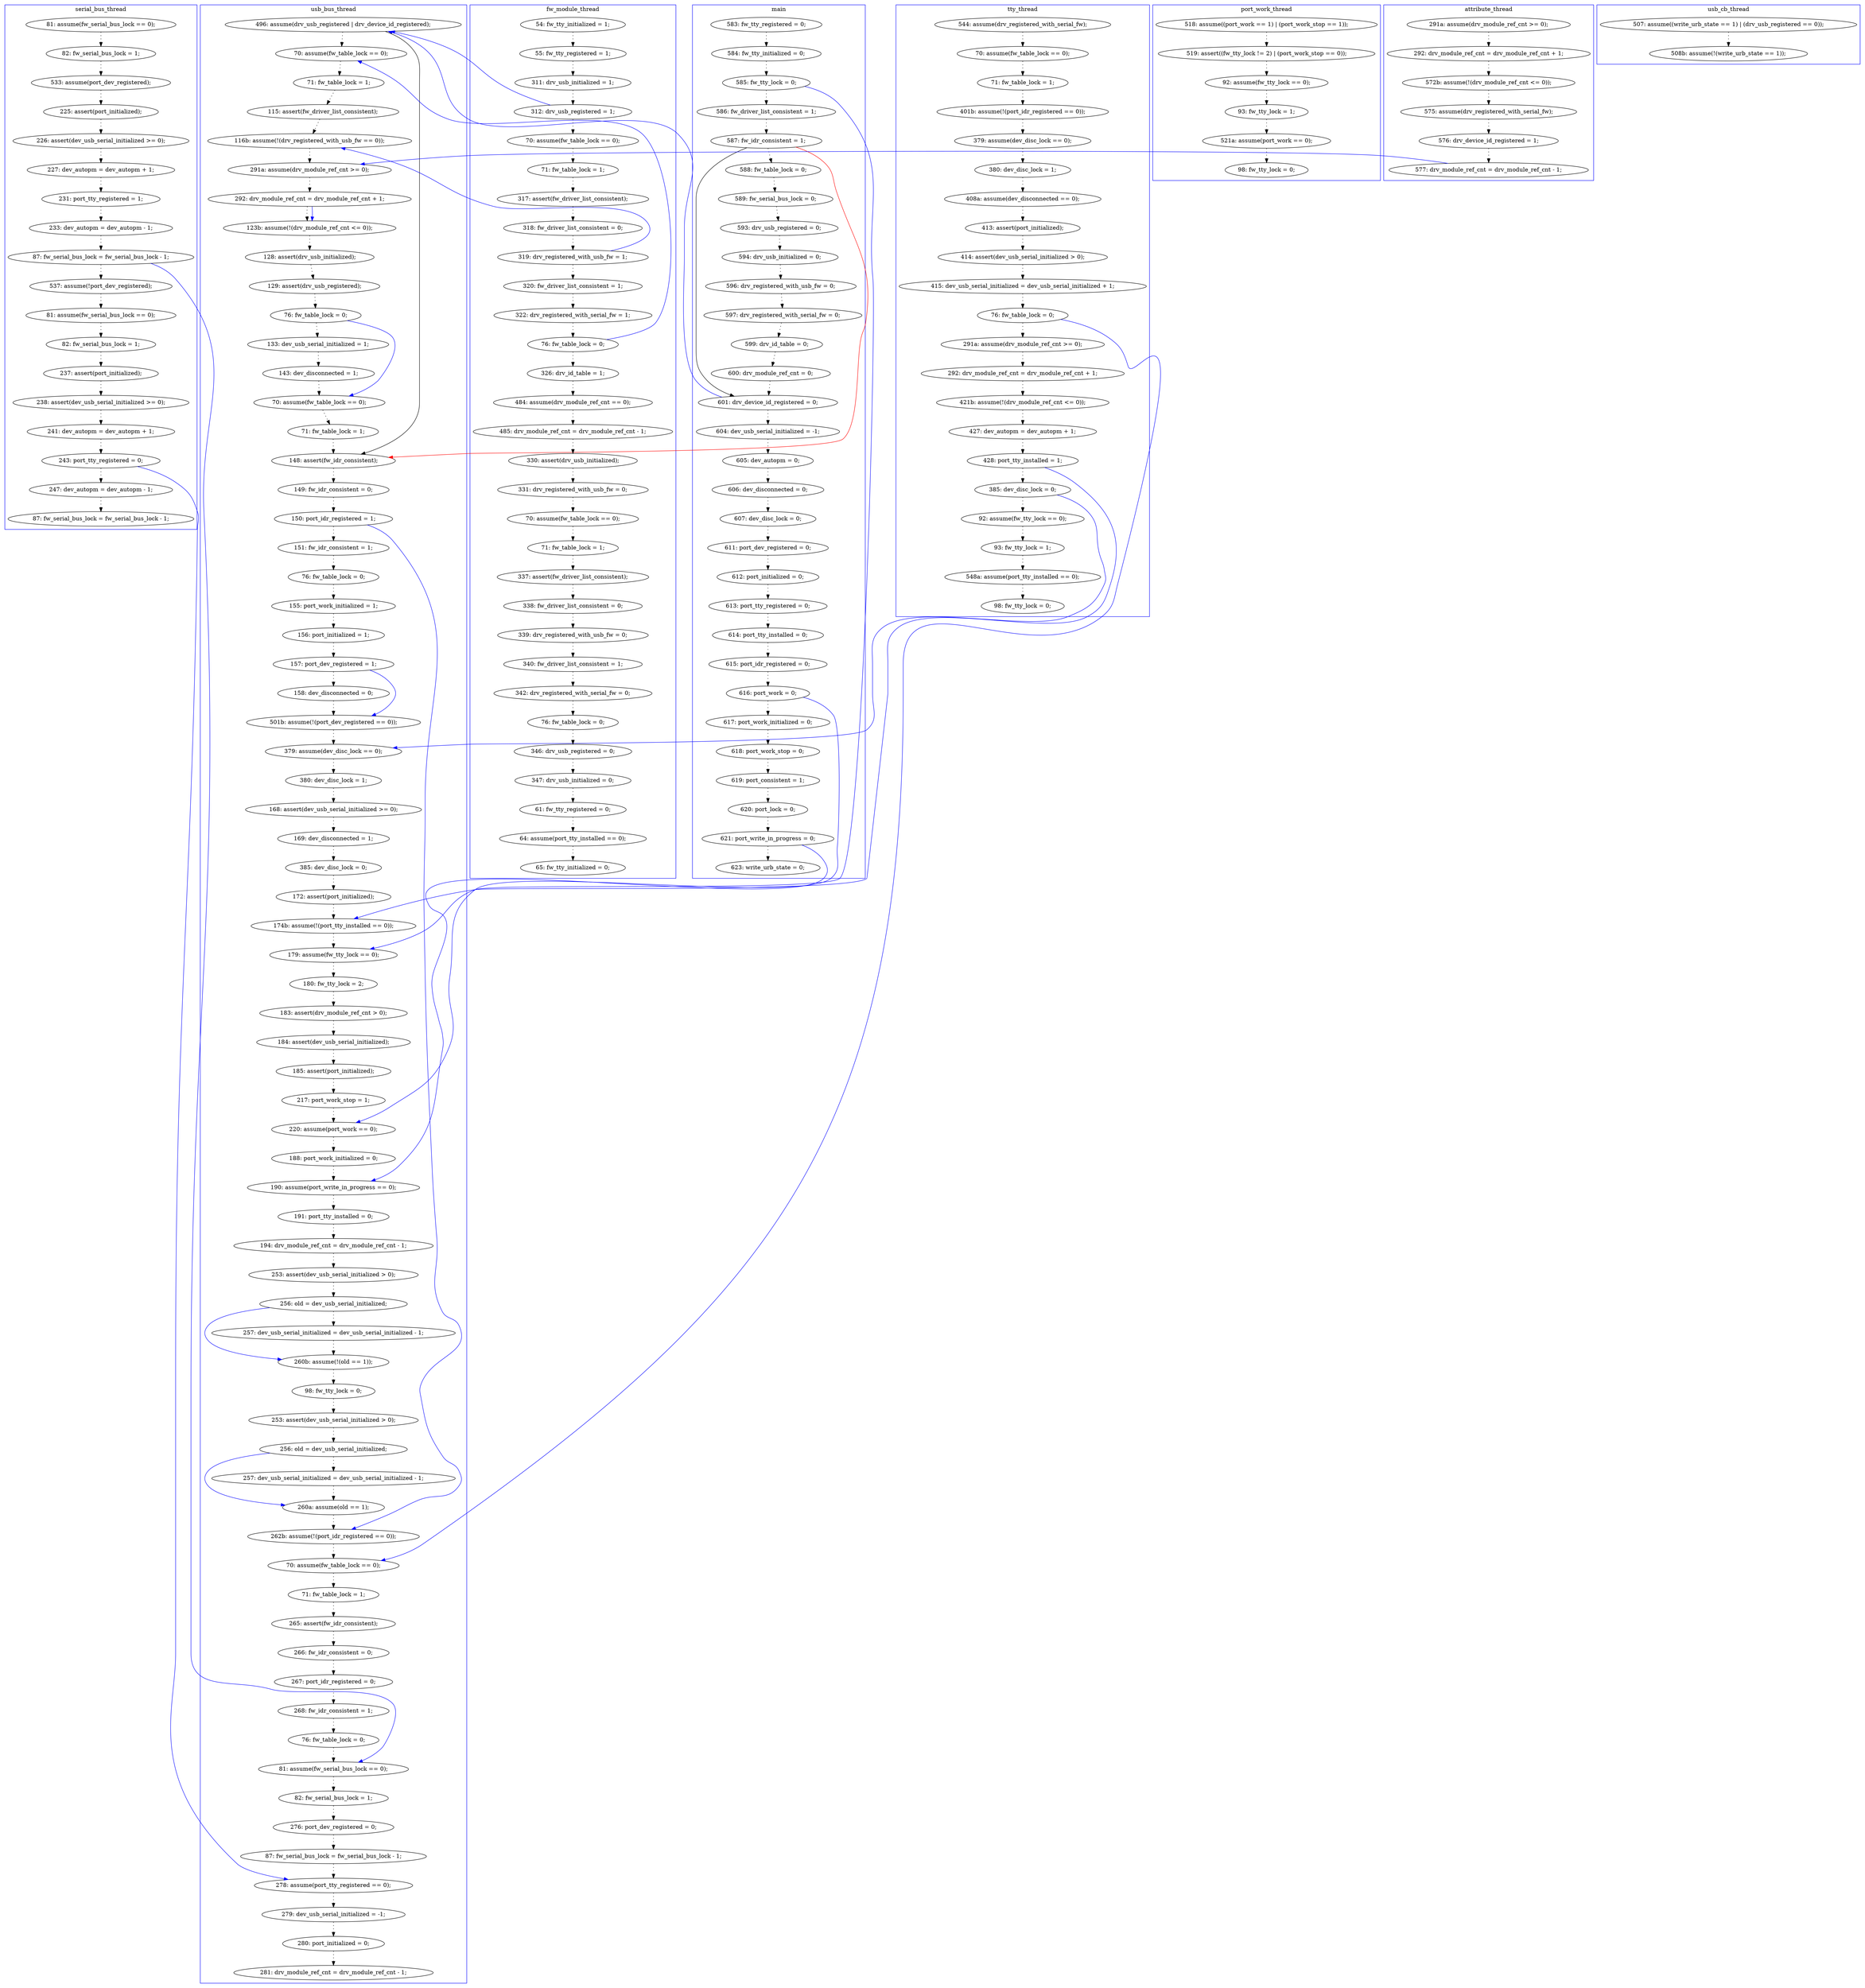 digraph ProofObject {
	105 -> 106 [style = dotted, color = black]
	4 -> 193 [color = Blue, constraint = false]
	85 -> 87 [style = dotted, color = black]
	166 -> 218 [style = dotted, color = black]
	179 -> 180 [color = Blue, constraint = false]
	211 -> 212 [style = dotted, color = black]
	130 -> 133 [style = dotted, color = black]
	241 -> 243 [style = dotted, color = black]
	215 -> 224 [style = dotted, color = black]
	22 -> 23 [style = dotted, color = black]
	165 -> 175 [style = dotted, color = black]
	15 -> 16 [style = dotted, color = black]
	201 -> 203 [style = dotted, color = black]
	151 -> 152 [style = dotted, color = black]
	28 -> 29 [style = dotted, color = black]
	2 -> 3 [style = dotted, color = black]
	147 -> 170 [style = dotted, color = black]
	135 -> 136 [style = dotted, color = black]
	204 -> 205 [style = dotted, color = black]
	136 -> 141 [style = dotted, color = black]
	8 -> 9 [style = dotted, color = black]
	218 -> 219 [style = dotted, color = black]
	331 -> 332 [style = dotted, color = black]
	143 -> 147 [style = dotted, color = black]
	175 -> 176 [style = dotted, color = black]
	15 -> 60 [color = Blue, constraint = false]
	332 -> 337 [style = dotted, color = black]
	276 -> 278 [style = dotted, color = black]
	16 -> 17 [style = dotted, color = black]
	5 -> 6 [style = dotted, color = black]
	133 -> 137 [style = dotted, color = black]
	63 -> 77 [style = dotted, color = black]
	137 -> 140 [style = dotted, color = black]
	77 -> 207 [style = dotted, color = black]
	237 -> 238 [style = dotted, color = black]
	278 -> 305 [style = dotted, color = black]
	45 -> 47 [style = dotted, color = black]
	27 -> 28 [style = dotted, color = black]
	111 -> 113 [style = dotted, color = black]
	170 -> 180 [style = dotted, color = black]
	350 -> 357 [style = dotted, color = black]
	176 -> 192 [color = Blue, constraint = false]
	246 -> 247 [style = dotted, color = black]
	254 -> 259 [style = dotted, color = black]
	162 -> 165 [style = dotted, color = black]
	343 -> 344 [style = dotted, color = black]
	60 -> 78 [style = dotted, color = black]
	97 -> 99 [style = dotted, color = black]
	52 -> 53 [style = dotted, color = black]
	213 -> 215 [style = dotted, color = black]
	205 -> 206 [style = dotted, color = black]
	269 -> 275 [style = dotted, color = black]
	145 -> 146 [style = dotted, color = black]
	274 -> 280 [style = dotted, color = black]
	51 -> 166 [style = dotted, color = black]
	68 -> 135 [style = dotted, color = black]
	96 -> 97 [style = dotted, color = black]
	12 -> 13 [style = dotted, color = black]
	26 -> 27 [style = dotted, color = black]
	304 -> 329 [style = dotted, color = black]
	194 -> 195 [style = dotted, color = black]
	47 -> 60 [color = Blue, constraint = false]
	161 -> 162 [style = dotted, color = black]
	238 -> 241 [color = Blue, constraint = false]
	111 -> 123 [color = Blue, constraint = false]
	293 -> 294 [color = Blue, constraint = false]
	206 -> 211 [style = dotted, color = black]
	99 -> 101 [color = Blue, constraint = false]
	79 -> 85 [style = dotted, color = black]
	6 -> 15 [color = Black]
	365 -> 366 [style = dotted, color = black]
	6 -> 7 [style = dotted, color = black]
	141 -> 145 [style = dotted, color = black]
	140 -> 143 [style = dotted, color = black]
	146 -> 150 [style = dotted, color = black]
	190 -> 192 [style = dotted, color = black]
	40 -> 45 [style = dotted, color = black]
	25 -> 26 [style = dotted, color = black]
	351 -> 354 [style = dotted, color = black]
	341 -> 342 [style = dotted, color = black]
	181 -> 183 [style = dotted, color = black]
	224 -> 237 [style = dotted, color = black]
	285 -> 289 [style = dotted, color = black]
	306 -> 310 [style = dotted, color = black]
	284 -> 285 [style = dotted, color = black]
	47 -> 52 [style = dotted, color = black]
	30 -> 204 [color = Blue, constraint = false]
	300 -> 331 [style = dotted, color = black]
	271 -> 274 [style = dotted, color = black]
	197 -> 200 [style = dotted, color = black]
	239 -> 241 [style = dotted, color = black]
	176 -> 179 [style = dotted, color = black]
	293 -> 304 [style = dotted, color = black]
	180 -> 181 [style = dotted, color = black]
	120 -> 123 [style = dotted, color = black]
	102 -> 105 [style = dotted, color = black]
	289 -> 290 [style = dotted, color = black]
	243 -> 246 [style = dotted, color = black]
	18 -> 19 [style = dotted, color = black]
	87 -> 101 [style = dotted, color = black]
	150 -> 151 [style = dotted, color = black]
	61 -> 63 [style = dotted, color = black]
	6 -> 126 [color = Red, constraint = false]
	280 -> 294 [style = dotted, color = black]
	324 -> 325 [style = dotted, color = black]
	59 -> 61 [style = dotted, color = black]
	183 -> 185 [style = dotted, color = black]
	23 -> 24 [style = dotted, color = black]
	196 -> 197 [style = dotted, color = black]
	357 -> 364 [style = dotted, color = black]
	11 -> 12 [style = dotted, color = black]
	156 -> 246 [color = Blue, constraint = false]
	126 -> 128 [style = dotted, color = black]
	305 -> 306 [style = dotted, color = black]
	269 -> 270 [color = Blue, constraint = false]
	30 -> 31 [style = dotted, color = black]
	253 -> 256 [style = dotted, color = black]
	91 -> 94 [style = dotted, color = black]
	348 -> 350 [style = dotted, color = black]
	78 -> 79 [style = dotted, color = black]
	113 -> 120 [style = dotted, color = black]
	337 -> 338 [style = dotted, color = black]
	50 -> 51 [style = dotted, color = black]
	290 -> 292 [style = dotted, color = black]
	325 -> 328 [style = dotted, color = black]
	342 -> 343 [style = dotted, color = black]
	59 -> 87 [color = Blue, constraint = false]
	29 -> 30 [style = dotted, color = black]
	270 -> 271 [style = dotted, color = black]
	20 -> 21 [style = dotted, color = black]
	106 -> 108 [style = dotted, color = black]
	310 -> 320 [style = dotted, color = black]
	192 -> 193 [style = dotted, color = black]
	295 -> 296 [style = dotted, color = black]
	249 -> 250 [style = dotted, color = black]
	364 -> 365 [style = dotted, color = black]
	24 -> 25 [style = dotted, color = black]
	238 -> 239 [style = dotted, color = black]
	195 -> 196 [style = dotted, color = black]
	143 -> 170 [color = Blue, constraint = false]
	153 -> 156 [style = dotted, color = black]
	256 -> 269 [style = dotted, color = black]
	179 -> 324 [style = dotted, color = black]
	299 -> 300 [style = dotted, color = black]
	57 -> 59 [style = dotted, color = black]
	101 -> 102 [style = dotted, color = black]
	252 -> 254 [style = dotted, color = black]
	220 -> 253 [style = dotted, color = black]
	207 -> 299 [style = dotted, color = black]
	7 -> 8 [style = dotted, color = black]
	4 -> 5 [style = dotted, color = black]
	90 -> 91 [style = dotted, color = black]
	3 -> 4 [style = dotted, color = black]
	296 -> 297 [style = dotted, color = black]
	38 -> 40 [style = dotted, color = black]
	129 -> 130 [style = dotted, color = black]
	345 -> 348 [style = dotted, color = black]
	152 -> 153 [style = dotted, color = black]
	250 -> 252 [style = dotted, color = black]
	94 -> 96 [style = dotted, color = black]
	203 -> 204 [style = dotted, color = black]
	188 -> 190 [style = dotted, color = black]
	275 -> 284 [style = dotted, color = black]
	124 -> 126 [style = dotted, color = black]
	25 -> 201 [color = Blue, constraint = false]
	14 -> 15 [style = dotted, color = black]
	212 -> 213 [style = dotted, color = black]
	344 -> 345 [style = dotted, color = black]
	200 -> 201 [style = dotted, color = black]
	56 -> 57 [style = dotted, color = black]
	19 -> 20 [style = dotted, color = black]
	53 -> 56 [style = dotted, color = black]
	247 -> 249 [style = dotted, color = black]
	77 -> 78 [color = Blue, constraint = false]
	219 -> 220 [style = dotted, color = black]
	294 -> 295 [style = dotted, color = black]
	13 -> 14 [style = dotted, color = black]
	17 -> 18 [style = dotted, color = black]
	259 -> 270 [style = dotted, color = black]
	193 -> 194 [style = dotted, color = black]
	128 -> 129 [style = dotted, color = black]
	60 -> 126 [color = Black]
	185 -> 188 [style = dotted, color = black]
	129 -> 243 [color = Blue, constraint = false]
	123 -> 124 [style = dotted, color = black]
	292 -> 293 [style = dotted, color = black]
	328 -> 356 [style = dotted, color = black]
	10 -> 11 [style = dotted, color = black]
	212 -> 215 [color = Blue, constraint = false]
	21 -> 22 [style = dotted, color = black]
	156 -> 161 [style = dotted, color = black]
	102 -> 105 [color = Blue, constraint = false]
	9 -> 10 [style = dotted, color = black]
	338 -> 341 [style = dotted, color = black]
	108 -> 111 [style = dotted, color = black]
	subgraph cluster6 {
		label = usb_cb_thread
		color = blue
		354  [label = "508b: assume(!(write_urb_state == 1));"]
		351  [label = "507: assume((write_urb_state == 1) | (drv_usb_registered == 0));"]
	}
	subgraph cluster5 {
		label = attribute_thread
		color = blue
		96  [label = "575: assume(drv_registered_with_serial_fw);"]
		97  [label = "576: drv_device_id_registered = 1;"]
		94  [label = "572b: assume(!(drv_module_ref_cnt <= 0));"]
		99  [label = "577: drv_module_ref_cnt = drv_module_ref_cnt - 1;"]
		91  [label = "292: drv_module_ref_cnt = drv_module_ref_cnt + 1;"]
		90  [label = "291a: assume(drv_module_ref_cnt >= 0);"]
	}
	subgraph cluster0 {
		label = main
		color = blue
		13  [label = "599: drv_id_table = 0;"]
		14  [label = "600: drv_module_ref_cnt = 0;"]
		27  [label = "618: port_work_stop = 0;"]
		2  [label = "583: fw_tty_registered = 0;"]
		30  [label = "621: port_write_in_progress = 0;"]
		5  [label = "586: fw_driver_list_consistent = 1;"]
		7  [label = "588: fw_table_lock = 0;"]
		31  [label = "623: write_urb_state = 0;"]
		9  [label = "593: drv_usb_registered = 0;"]
		12  [label = "597: drv_registered_with_serial_fw = 0;"]
		15  [label = "601: drv_device_id_registered = 0;"]
		16  [label = "604: dev_usb_serial_initialized = -1;"]
		3  [label = "584: fw_tty_initialized = 0;"]
		20  [label = "611: port_dev_registered = 0;"]
		18  [label = "606: dev_disconnected = 0;"]
		10  [label = "594: drv_usb_initialized = 0;"]
		8  [label = "589: fw_serial_bus_lock = 0;"]
		11  [label = "596: drv_registered_with_usb_fw = 0;"]
		25  [label = "616: port_work = 0;"]
		24  [label = "615: port_idr_registered = 0;"]
		26  [label = "617: port_work_initialized = 0;"]
		21  [label = "612: port_initialized = 0;"]
		22  [label = "613: port_tty_registered = 0;"]
		19  [label = "607: dev_disc_lock = 0;"]
		28  [label = "619: port_consistent = 1;"]
		4  [label = "585: fw_tty_lock = 0;"]
		6  [label = "587: fw_idr_consistent = 1;"]
		17  [label = "605: dev_autopm = 0;"]
		29  [label = "620: port_lock = 0;"]
		23  [label = "614: port_tty_installed = 0;"]
	}
	subgraph cluster3 {
		label = serial_bus_thread
		color = blue
		269  [label = "87: fw_serial_bus_lock = fw_serial_bus_lock - 1;"]
		218  [label = "225: assert(port_initialized);"]
		256  [label = "233: dev_autopm = dev_autopm - 1;"]
		220  [label = "227: dev_autopm = dev_autopm + 1;"]
		289  [label = "237: assert(port_initialized);"]
		51  [label = "82: fw_serial_bus_lock = 1;"]
		275  [label = "537: assume(!port_dev_registered);"]
		285  [label = "82: fw_serial_bus_lock = 1;"]
		219  [label = "226: assert(dev_usb_serial_initialized >= 0);"]
		166  [label = "533: assume(port_dev_registered);"]
		304  [label = "247: dev_autopm = dev_autopm - 1;"]
		293  [label = "243: port_tty_registered = 0;"]
		292  [label = "241: dev_autopm = dev_autopm + 1;"]
		284  [label = "81: assume(fw_serial_bus_lock == 0);"]
		253  [label = "231: port_tty_registered = 1;"]
		290  [label = "238: assert(dev_usb_serial_initialized >= 0);"]
		50  [label = "81: assume(fw_serial_bus_lock == 0);"]
		329  [label = "87: fw_serial_bus_lock = fw_serial_bus_lock - 1;"]
	}
	subgraph cluster1 {
		label = fw_module_thread
		color = blue
		343  [label = "339: drv_registered_with_usb_fw = 0;"]
		338  [label = "71: fw_table_lock = 1;"]
		61  [label = "320: fw_driver_list_consistent = 1;"]
		77  [label = "76: fw_table_lock = 0;"]
		52  [label = "70: assume(fw_table_lock == 0);"]
		331  [label = "330: assert(drv_usb_initialized);"]
		364  [label = "61: fw_tty_registered = 0;"]
		348  [label = "76: fw_table_lock = 0;"]
		47  [label = "312: drv_usb_registered = 1;"]
		57  [label = "318: fw_driver_list_consistent = 0;"]
		345  [label = "342: drv_registered_with_serial_fw = 0;"]
		300  [label = "485: drv_module_ref_cnt = drv_module_ref_cnt - 1;"]
		207  [label = "326: drv_id_table = 1;"]
		59  [label = "319: drv_registered_with_usb_fw = 1;"]
		341  [label = "337: assert(fw_driver_list_consistent);"]
		299  [label = "484: assume(drv_module_ref_cnt == 0);"]
		350  [label = "346: drv_usb_registered = 0;"]
		45  [label = "311: drv_usb_initialized = 1;"]
		357  [label = "347: drv_usb_initialized = 0;"]
		366  [label = "65: fw_tty_initialized = 0;"]
		63  [label = "322: drv_registered_with_serial_fw = 1;"]
		337  [label = "70: assume(fw_table_lock == 0);"]
		342  [label = "338: fw_driver_list_consistent = 0;"]
		56  [label = "317: assert(fw_driver_list_consistent);"]
		40  [label = "55: fw_tty_registered = 1;"]
		365  [label = "64: assume(port_tty_installed == 0);"]
		332  [label = "331: drv_registered_with_usb_fw = 0;"]
		38  [label = "54: fw_tty_initialized = 1;"]
		344  [label = "340: fw_driver_list_consistent = 1;"]
		53  [label = "71: fw_table_lock = 1;"]
	}
	subgraph cluster7 {
		label = port_work_thread
		color = blue
		310  [label = "521a: assume(port_work == 0);"]
		320  [label = "98: fw_tty_lock = 0;"]
		276  [label = "518: assume((port_work == 1) | (port_work_stop == 1));"]
		306  [label = "93: fw_tty_lock = 1;"]
		278  [label = "519: assert((fw_tty_lock != 2) | (port_work_stop == 0));"]
		305  [label = "92: assume(fw_tty_lock == 0);"]
	}
	subgraph cluster2 {
		label = usb_bus_thread
		color = blue
		259  [label = "76: fw_table_lock = 0;"]
		294  [label = "278: assume(port_tty_registered == 0);"]
		215  [label = "260b: assume(!(old == 1));"]
		224  [label = "98: fw_tty_lock = 0;"]
		204  [label = "190: assume(port_write_in_progress == 0);"]
		190  [label = "172: assert(port_initialized);"]
		79  [label = "71: fw_table_lock = 1;"]
		274  [label = "276: port_dev_registered = 0;"]
		211  [label = "253: assert(dev_usb_serial_initialized > 0);"]
		203  [label = "188: port_work_initialized = 0;"]
		181  [label = "380: dev_disc_lock = 1;"]
		280  [label = "87: fw_serial_bus_lock = fw_serial_bus_lock - 1;"]
		241  [label = "260a: assume(old == 1);"]
		123  [label = "70: assume(fw_table_lock == 0);"]
		194  [label = "180: fw_tty_lock = 2;"]
		243  [label = "262b: assume(!(port_idr_registered == 0));"]
		147  [label = "158: dev_disconnected = 0;"]
		197  [label = "185: assert(port_initialized);"]
		252  [label = "267: port_idr_registered = 0;"]
		247  [label = "71: fw_table_lock = 1;"]
		295  [label = "279: dev_usb_serial_initialized = -1;"]
		193  [label = "179: assume(fw_tty_lock == 0);"]
		111  [label = "76: fw_table_lock = 0;"]
		87  [label = "116b: assume(!(drv_registered_with_usb_fw == 0));"]
		212  [label = "256: old = dev_usb_serial_initialized;"]
		213  [label = "257: dev_usb_serial_initialized = dev_usb_serial_initialized - 1;"]
		297  [label = "281: drv_module_ref_cnt = drv_module_ref_cnt - 1;"]
		133  [label = "76: fw_table_lock = 0;"]
		249  [label = "265: assert(fw_idr_consistent);"]
		102  [label = "292: drv_module_ref_cnt = drv_module_ref_cnt + 1;"]
		188  [label = "385: dev_disc_lock = 0;"]
		60  [label = "496: assume(drv_usb_registered | drv_device_id_registered);"]
		296  [label = "280: port_initialized = 0;"]
		196  [label = "184: assert(dev_usb_serial_initialized);"]
		271  [label = "82: fw_serial_bus_lock = 1;"]
		106  [label = "128: assert(drv_usb_initialized);"]
		108  [label = "129: assert(drv_usb_registered);"]
		195  [label = "183: assert(drv_module_ref_cnt > 0);"]
		101  [label = "291a: assume(drv_module_ref_cnt >= 0);"]
		183  [label = "168: assert(dev_usb_serial_initialized >= 0);"]
		170  [label = "501b: assume(!(port_dev_registered == 0));"]
		254  [label = "268: fw_idr_consistent = 1;"]
		126  [label = "148: assert(fw_idr_consistent);"]
		85  [label = "115: assert(fw_driver_list_consistent);"]
		120  [label = "143: dev_disconnected = 1;"]
		250  [label = "266: fw_idr_consistent = 0;"]
		78  [label = "70: assume(fw_table_lock == 0);"]
		130  [label = "151: fw_idr_consistent = 1;"]
		140  [label = "156: port_initialized = 1;"]
		143  [label = "157: port_dev_registered = 1;"]
		105  [label = "123b: assume(!(drv_module_ref_cnt <= 0));"]
		113  [label = "133: dev_usb_serial_initialized = 1;"]
		180  [label = "379: assume(dev_disc_lock == 0);"]
		124  [label = "71: fw_table_lock = 1;"]
		128  [label = "149: fw_idr_consistent = 0;"]
		137  [label = "155: port_work_initialized = 1;"]
		246  [label = "70: assume(fw_table_lock == 0);"]
		185  [label = "169: dev_disconnected = 1;"]
		192  [label = "174b: assume(!(port_tty_installed == 0));"]
		237  [label = "253: assert(dev_usb_serial_initialized > 0);"]
		129  [label = "150: port_idr_registered = 1;"]
		200  [label = "217: port_work_stop = 1;"]
		205  [label = "191: port_tty_installed = 0;"]
		239  [label = "257: dev_usb_serial_initialized = dev_usb_serial_initialized - 1;"]
		270  [label = "81: assume(fw_serial_bus_lock == 0);"]
		201  [label = "220: assume(port_work == 0);"]
		206  [label = "194: drv_module_ref_cnt = drv_module_ref_cnt - 1;"]
		238  [label = "256: old = dev_usb_serial_initialized;"]
	}
	subgraph cluster4 {
		label = tty_thread
		color = blue
		156  [label = "76: fw_table_lock = 0;"]
		152  [label = "414: assert(dev_usb_serial_initialized > 0);"]
		179  [label = "385: dev_disc_lock = 0;"]
		356  [label = "98: fw_tty_lock = 0;"]
		68  [label = "544: assume(drv_registered_with_serial_fw);"]
		161  [label = "291a: assume(drv_module_ref_cnt >= 0);"]
		151  [label = "413: assert(port_initialized);"]
		175  [label = "427: dev_autopm = dev_autopm + 1;"]
		135  [label = "70: assume(fw_table_lock == 0);"]
		146  [label = "380: dev_disc_lock = 1;"]
		328  [label = "548a: assume(port_tty_installed == 0);"]
		153  [label = "415: dev_usb_serial_initialized = dev_usb_serial_initialized + 1;"]
		325  [label = "93: fw_tty_lock = 1;"]
		165  [label = "421b: assume(!(drv_module_ref_cnt <= 0));"]
		162  [label = "292: drv_module_ref_cnt = drv_module_ref_cnt + 1;"]
		176  [label = "428: port_tty_installed = 1;"]
		145  [label = "379: assume(dev_disc_lock == 0);"]
		324  [label = "92: assume(fw_tty_lock == 0);"]
		136  [label = "71: fw_table_lock = 1;"]
		141  [label = "401b: assume(!(port_idr_registered == 0));"]
		150  [label = "408a: assume(dev_disconnected == 0);"]
	}
}